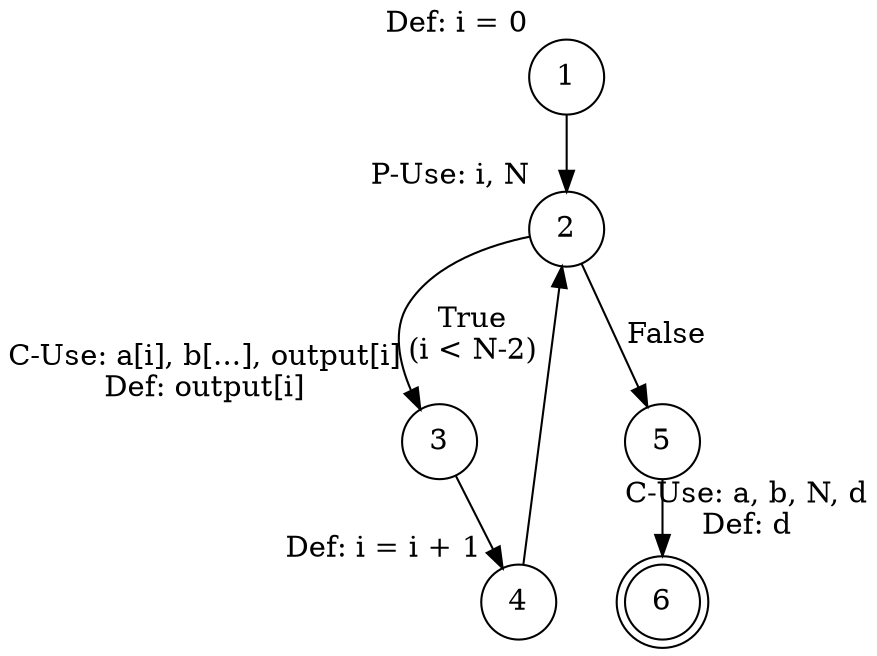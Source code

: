 digraph iir1 {
    rankdir=TB;
    node [shape=circle];
    
    1 [label="1", xlabel="Def: i = 0"];
    2 [label="2", xlabel="P-Use: i, N"];
    3 [label="3", xlabel="C-Use: a[i], b[...], output[i]\nDef: output[i]"];
    4 [label="4", xlabel="Def: i = i + 1"];
    5 [label="5", xlabel="C-Use: a, b, N, d\nDef: d"];
    6 [label="6", shape=doublecircle];
    
    1 -> 2;
    2 ->3 [label="True\n(i < N-2)"];
    2 ->5 [label="False"];
    3 ->4;
    4 ->2;
    5 ->6;
}